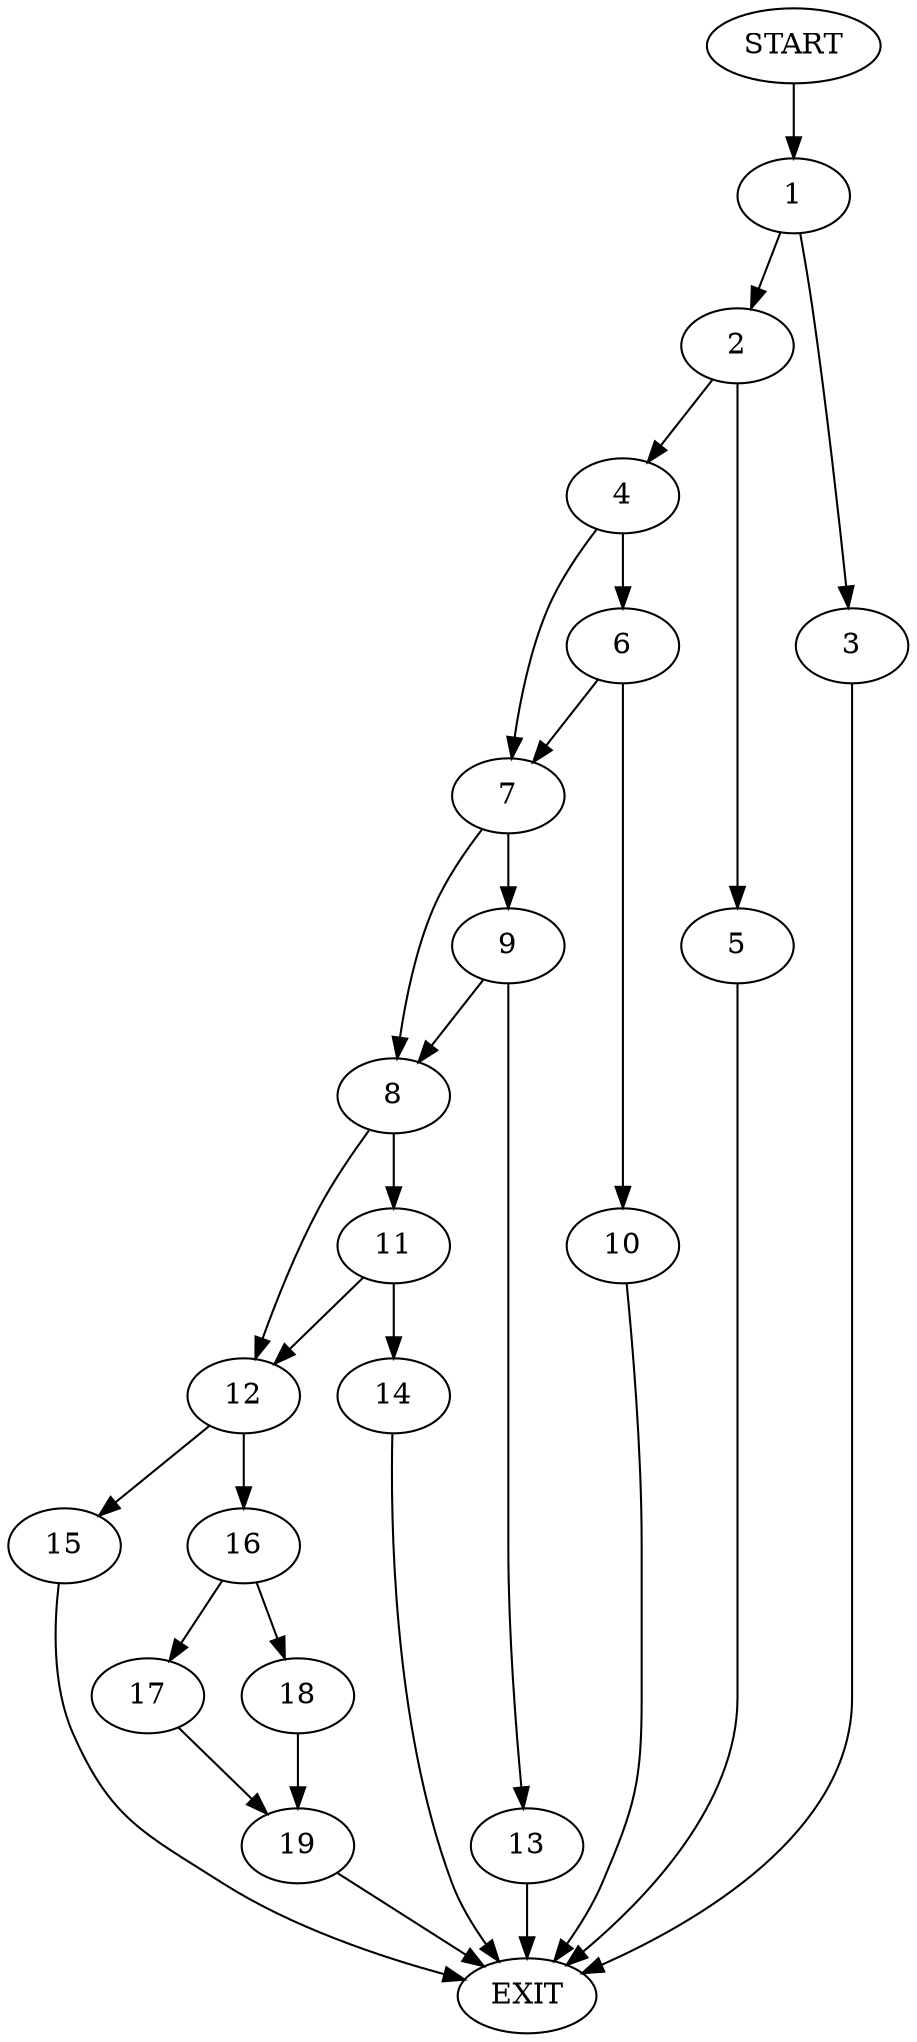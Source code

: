 digraph {
0 [label="START"]
20 [label="EXIT"]
0 -> 1
1 -> 2
1 -> 3
3 -> 20
2 -> 4
2 -> 5
4 -> 6
4 -> 7
5 -> 20
7 -> 8
7 -> 9
6 -> 7
6 -> 10
10 -> 20
8 -> 11
8 -> 12
9 -> 13
9 -> 8
13 -> 20
11 -> 14
11 -> 12
12 -> 15
12 -> 16
14 -> 20
15 -> 20
16 -> 17
16 -> 18
17 -> 19
18 -> 19
19 -> 20
}
